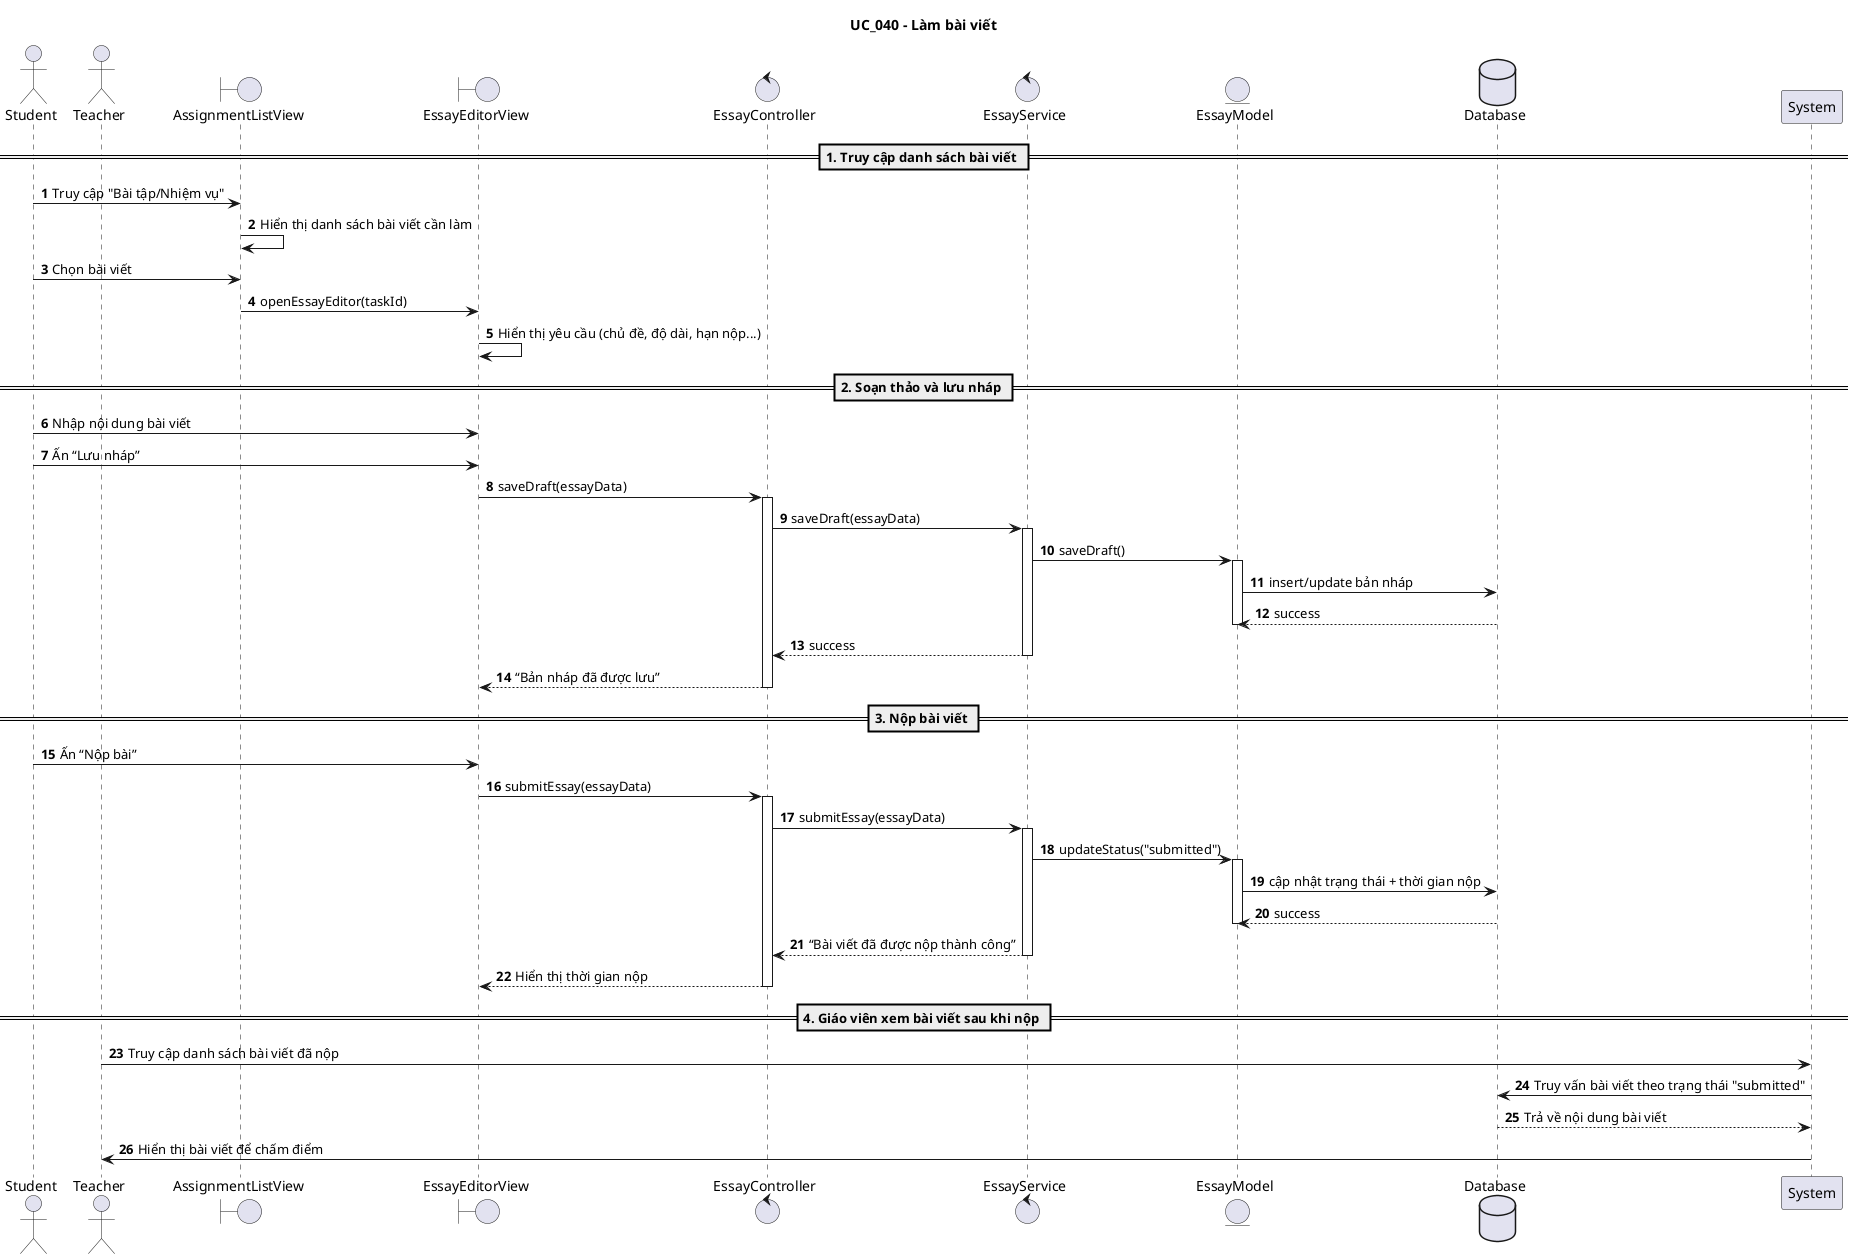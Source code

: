 @startuml
title UC_040 – Làm bài viết

autonumber

actor Student
actor Teacher
boundary AssignmentListView
boundary EssayEditorView
control EssayController
control EssayService
entity EssayModel
database Database

== 1. Truy cập danh sách bài viết ==

Student -> AssignmentListView : Truy cập "Bài tập/Nhiệm vụ"
AssignmentListView -> AssignmentListView : Hiển thị danh sách bài viết cần làm

Student -> AssignmentListView : Chọn bài viết
AssignmentListView -> EssayEditorView : openEssayEditor(taskId)
EssayEditorView -> EssayEditorView : Hiển thị yêu cầu (chủ đề, độ dài, hạn nộp...)

== 2. Soạn thảo và lưu nháp ==

Student -> EssayEditorView : Nhập nội dung bài viết
Student -> EssayEditorView : Ấn “Lưu nháp”
EssayEditorView -> EssayController : saveDraft(essayData)
activate EssayController
EssayController -> EssayService : saveDraft(essayData)
activate EssayService
EssayService -> EssayModel : saveDraft()
activate EssayModel
EssayModel -> Database : insert/update bản nháp
Database --> EssayModel : success
deactivate EssayModel
EssayService --> EssayController : success
deactivate EssayService
EssayController --> EssayEditorView : “Bản nháp đã được lưu”
deactivate EssayController

== 3. Nộp bài viết ==

Student -> EssayEditorView : Ấn “Nộp bài”
EssayEditorView -> EssayController : submitEssay(essayData)
activate EssayController
EssayController -> EssayService : submitEssay(essayData)
activate EssayService
EssayService -> EssayModel : updateStatus("submitted")
activate EssayModel
EssayModel -> Database : cập nhật trạng thái + thời gian nộp
Database --> EssayModel : success
deactivate EssayModel
EssayService --> EssayController : “Bài viết đã được nộp thành công”
deactivate EssayService
EssayController --> EssayEditorView : Hiển thị thời gian nộp
deactivate EssayController

== 4. Giáo viên xem bài viết sau khi nộp ==

Teacher -> System : Truy cập danh sách bài viết đã nộp
System -> Database : Truy vấn bài viết theo trạng thái "submitted"
Database --> System : Trả về nội dung bài viết
System -> Teacher : Hiển thị bài viết để chấm điểm

@enduml
